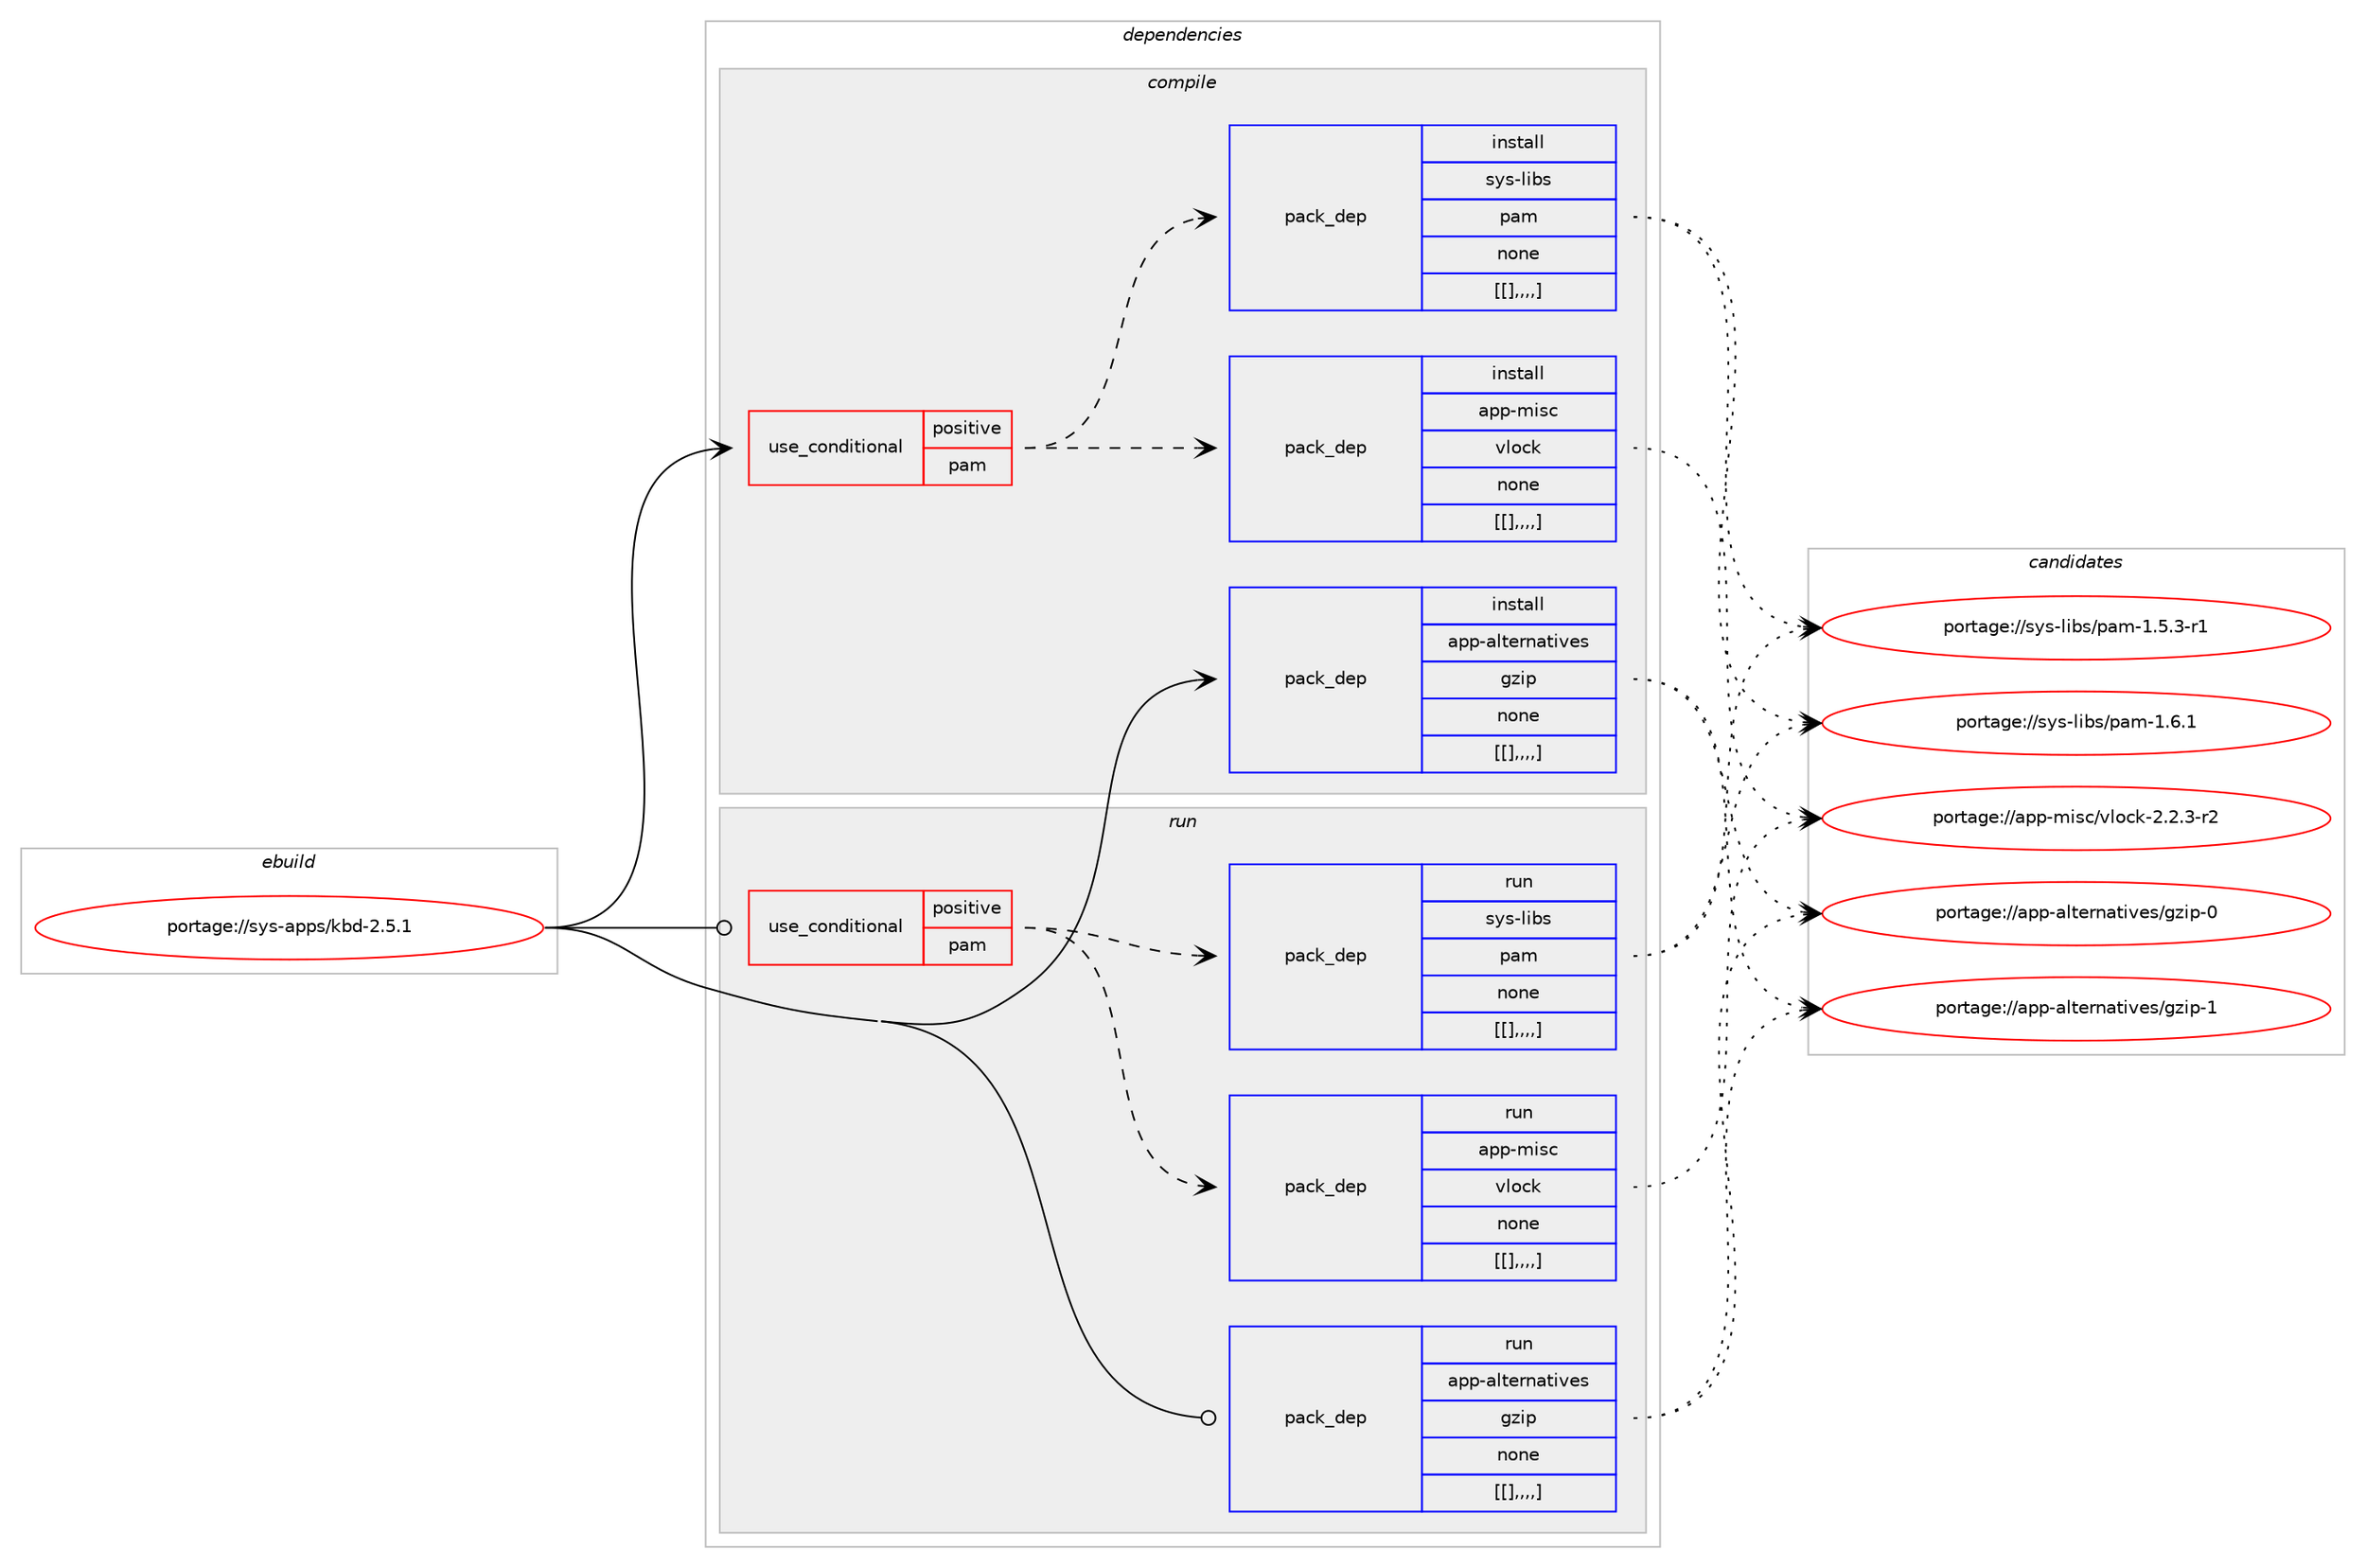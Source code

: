 digraph prolog {

# *************
# Graph options
# *************

newrank=true;
concentrate=true;
compound=true;
graph [rankdir=LR,fontname=Helvetica,fontsize=10,ranksep=1.5];#, ranksep=2.5, nodesep=0.2];
edge  [arrowhead=vee];
node  [fontname=Helvetica,fontsize=10];

# **********
# The ebuild
# **********

subgraph cluster_leftcol {
color=gray;
label=<<i>ebuild</i>>;
id [label="portage://sys-apps/kbd-2.5.1", color=red, width=4, href="../sys-apps/kbd-2.5.1.svg"];
}

# ****************
# The dependencies
# ****************

subgraph cluster_midcol {
color=gray;
label=<<i>dependencies</i>>;
subgraph cluster_compile {
fillcolor="#eeeeee";
style=filled;
label=<<i>compile</i>>;
subgraph cond233 {
dependency1079 [label=<<TABLE BORDER="0" CELLBORDER="1" CELLSPACING="0" CELLPADDING="4"><TR><TD ROWSPAN="3" CELLPADDING="10">use_conditional</TD></TR><TR><TD>positive</TD></TR><TR><TD>pam</TD></TR></TABLE>>, shape=none, color=red];
subgraph pack838 {
dependency1082 [label=<<TABLE BORDER="0" CELLBORDER="1" CELLSPACING="0" CELLPADDING="4" WIDTH="220"><TR><TD ROWSPAN="6" CELLPADDING="30">pack_dep</TD></TR><TR><TD WIDTH="110">install</TD></TR><TR><TD>app-misc</TD></TR><TR><TD>vlock</TD></TR><TR><TD>none</TD></TR><TR><TD>[[],,,,]</TD></TR></TABLE>>, shape=none, color=blue];
}
dependency1079:e -> dependency1082:w [weight=20,style="dashed",arrowhead="vee"];
subgraph pack842 {
dependency1088 [label=<<TABLE BORDER="0" CELLBORDER="1" CELLSPACING="0" CELLPADDING="4" WIDTH="220"><TR><TD ROWSPAN="6" CELLPADDING="30">pack_dep</TD></TR><TR><TD WIDTH="110">install</TD></TR><TR><TD>sys-libs</TD></TR><TR><TD>pam</TD></TR><TR><TD>none</TD></TR><TR><TD>[[],,,,]</TD></TR></TABLE>>, shape=none, color=blue];
}
dependency1079:e -> dependency1088:w [weight=20,style="dashed",arrowhead="vee"];
}
id:e -> dependency1079:w [weight=20,style="solid",arrowhead="vee"];
subgraph pack849 {
dependency1097 [label=<<TABLE BORDER="0" CELLBORDER="1" CELLSPACING="0" CELLPADDING="4" WIDTH="220"><TR><TD ROWSPAN="6" CELLPADDING="30">pack_dep</TD></TR><TR><TD WIDTH="110">install</TD></TR><TR><TD>app-alternatives</TD></TR><TR><TD>gzip</TD></TR><TR><TD>none</TD></TR><TR><TD>[[],,,,]</TD></TR></TABLE>>, shape=none, color=blue];
}
id:e -> dependency1097:w [weight=20,style="solid",arrowhead="vee"];
}
subgraph cluster_compileandrun {
fillcolor="#eeeeee";
style=filled;
label=<<i>compile and run</i>>;
}
subgraph cluster_run {
fillcolor="#eeeeee";
style=filled;
label=<<i>run</i>>;
subgraph cond240 {
dependency1105 [label=<<TABLE BORDER="0" CELLBORDER="1" CELLSPACING="0" CELLPADDING="4"><TR><TD ROWSPAN="3" CELLPADDING="10">use_conditional</TD></TR><TR><TD>positive</TD></TR><TR><TD>pam</TD></TR></TABLE>>, shape=none, color=red];
subgraph pack857 {
dependency1108 [label=<<TABLE BORDER="0" CELLBORDER="1" CELLSPACING="0" CELLPADDING="4" WIDTH="220"><TR><TD ROWSPAN="6" CELLPADDING="30">pack_dep</TD></TR><TR><TD WIDTH="110">run</TD></TR><TR><TD>app-misc</TD></TR><TR><TD>vlock</TD></TR><TR><TD>none</TD></TR><TR><TD>[[],,,,]</TD></TR></TABLE>>, shape=none, color=blue];
}
dependency1105:e -> dependency1108:w [weight=20,style="dashed",arrowhead="vee"];
subgraph pack861 {
dependency1112 [label=<<TABLE BORDER="0" CELLBORDER="1" CELLSPACING="0" CELLPADDING="4" WIDTH="220"><TR><TD ROWSPAN="6" CELLPADDING="30">pack_dep</TD></TR><TR><TD WIDTH="110">run</TD></TR><TR><TD>sys-libs</TD></TR><TR><TD>pam</TD></TR><TR><TD>none</TD></TR><TR><TD>[[],,,,]</TD></TR></TABLE>>, shape=none, color=blue];
}
dependency1105:e -> dependency1112:w [weight=20,style="dashed",arrowhead="vee"];
}
id:e -> dependency1105:w [weight=20,style="solid",arrowhead="odot"];
subgraph pack865 {
dependency1117 [label=<<TABLE BORDER="0" CELLBORDER="1" CELLSPACING="0" CELLPADDING="4" WIDTH="220"><TR><TD ROWSPAN="6" CELLPADDING="30">pack_dep</TD></TR><TR><TD WIDTH="110">run</TD></TR><TR><TD>app-alternatives</TD></TR><TR><TD>gzip</TD></TR><TR><TD>none</TD></TR><TR><TD>[[],,,,]</TD></TR></TABLE>>, shape=none, color=blue];
}
id:e -> dependency1117:w [weight=20,style="solid",arrowhead="odot"];
}
}

# **************
# The candidates
# **************

subgraph cluster_choices {
rank=same;
color=gray;
label=<<i>candidates</i>>;

subgraph choice764 {
color=black;
nodesep=1;
choice97112112451091051159947118108111991074550465046514511450 [label="portage://app-misc/vlock-2.2.3-r2", color=red, width=4,href="../app-misc/vlock-2.2.3-r2.svg"];
dependency1082:e -> choice97112112451091051159947118108111991074550465046514511450:w [style=dotted,weight="100"];
}
subgraph choice770 {
color=black;
nodesep=1;
choice11512111545108105981154711297109454946544649 [label="portage://sys-libs/pam-1.6.1", color=red, width=4,href="../sys-libs/pam-1.6.1.svg"];
choice115121115451081059811547112971094549465346514511449 [label="portage://sys-libs/pam-1.5.3-r1", color=red, width=4,href="../sys-libs/pam-1.5.3-r1.svg"];
dependency1088:e -> choice11512111545108105981154711297109454946544649:w [style=dotted,weight="100"];
dependency1088:e -> choice115121115451081059811547112971094549465346514511449:w [style=dotted,weight="100"];
}
subgraph choice777 {
color=black;
nodesep=1;
choice97112112459710811610111411097116105118101115471031221051124549 [label="portage://app-alternatives/gzip-1", color=red, width=4,href="../app-alternatives/gzip-1.svg"];
choice97112112459710811610111411097116105118101115471031221051124548 [label="portage://app-alternatives/gzip-0", color=red, width=4,href="../app-alternatives/gzip-0.svg"];
dependency1097:e -> choice97112112459710811610111411097116105118101115471031221051124549:w [style=dotted,weight="100"];
dependency1097:e -> choice97112112459710811610111411097116105118101115471031221051124548:w [style=dotted,weight="100"];
}
subgraph choice781 {
color=black;
nodesep=1;
choice97112112451091051159947118108111991074550465046514511450 [label="portage://app-misc/vlock-2.2.3-r2", color=red, width=4,href="../app-misc/vlock-2.2.3-r2.svg"];
dependency1108:e -> choice97112112451091051159947118108111991074550465046514511450:w [style=dotted,weight="100"];
}
subgraph choice783 {
color=black;
nodesep=1;
choice11512111545108105981154711297109454946544649 [label="portage://sys-libs/pam-1.6.1", color=red, width=4,href="../sys-libs/pam-1.6.1.svg"];
choice115121115451081059811547112971094549465346514511449 [label="portage://sys-libs/pam-1.5.3-r1", color=red, width=4,href="../sys-libs/pam-1.5.3-r1.svg"];
dependency1112:e -> choice11512111545108105981154711297109454946544649:w [style=dotted,weight="100"];
dependency1112:e -> choice115121115451081059811547112971094549465346514511449:w [style=dotted,weight="100"];
}
subgraph choice787 {
color=black;
nodesep=1;
choice97112112459710811610111411097116105118101115471031221051124549 [label="portage://app-alternatives/gzip-1", color=red, width=4,href="../app-alternatives/gzip-1.svg"];
choice97112112459710811610111411097116105118101115471031221051124548 [label="portage://app-alternatives/gzip-0", color=red, width=4,href="../app-alternatives/gzip-0.svg"];
dependency1117:e -> choice97112112459710811610111411097116105118101115471031221051124549:w [style=dotted,weight="100"];
dependency1117:e -> choice97112112459710811610111411097116105118101115471031221051124548:w [style=dotted,weight="100"];
}
}

}
